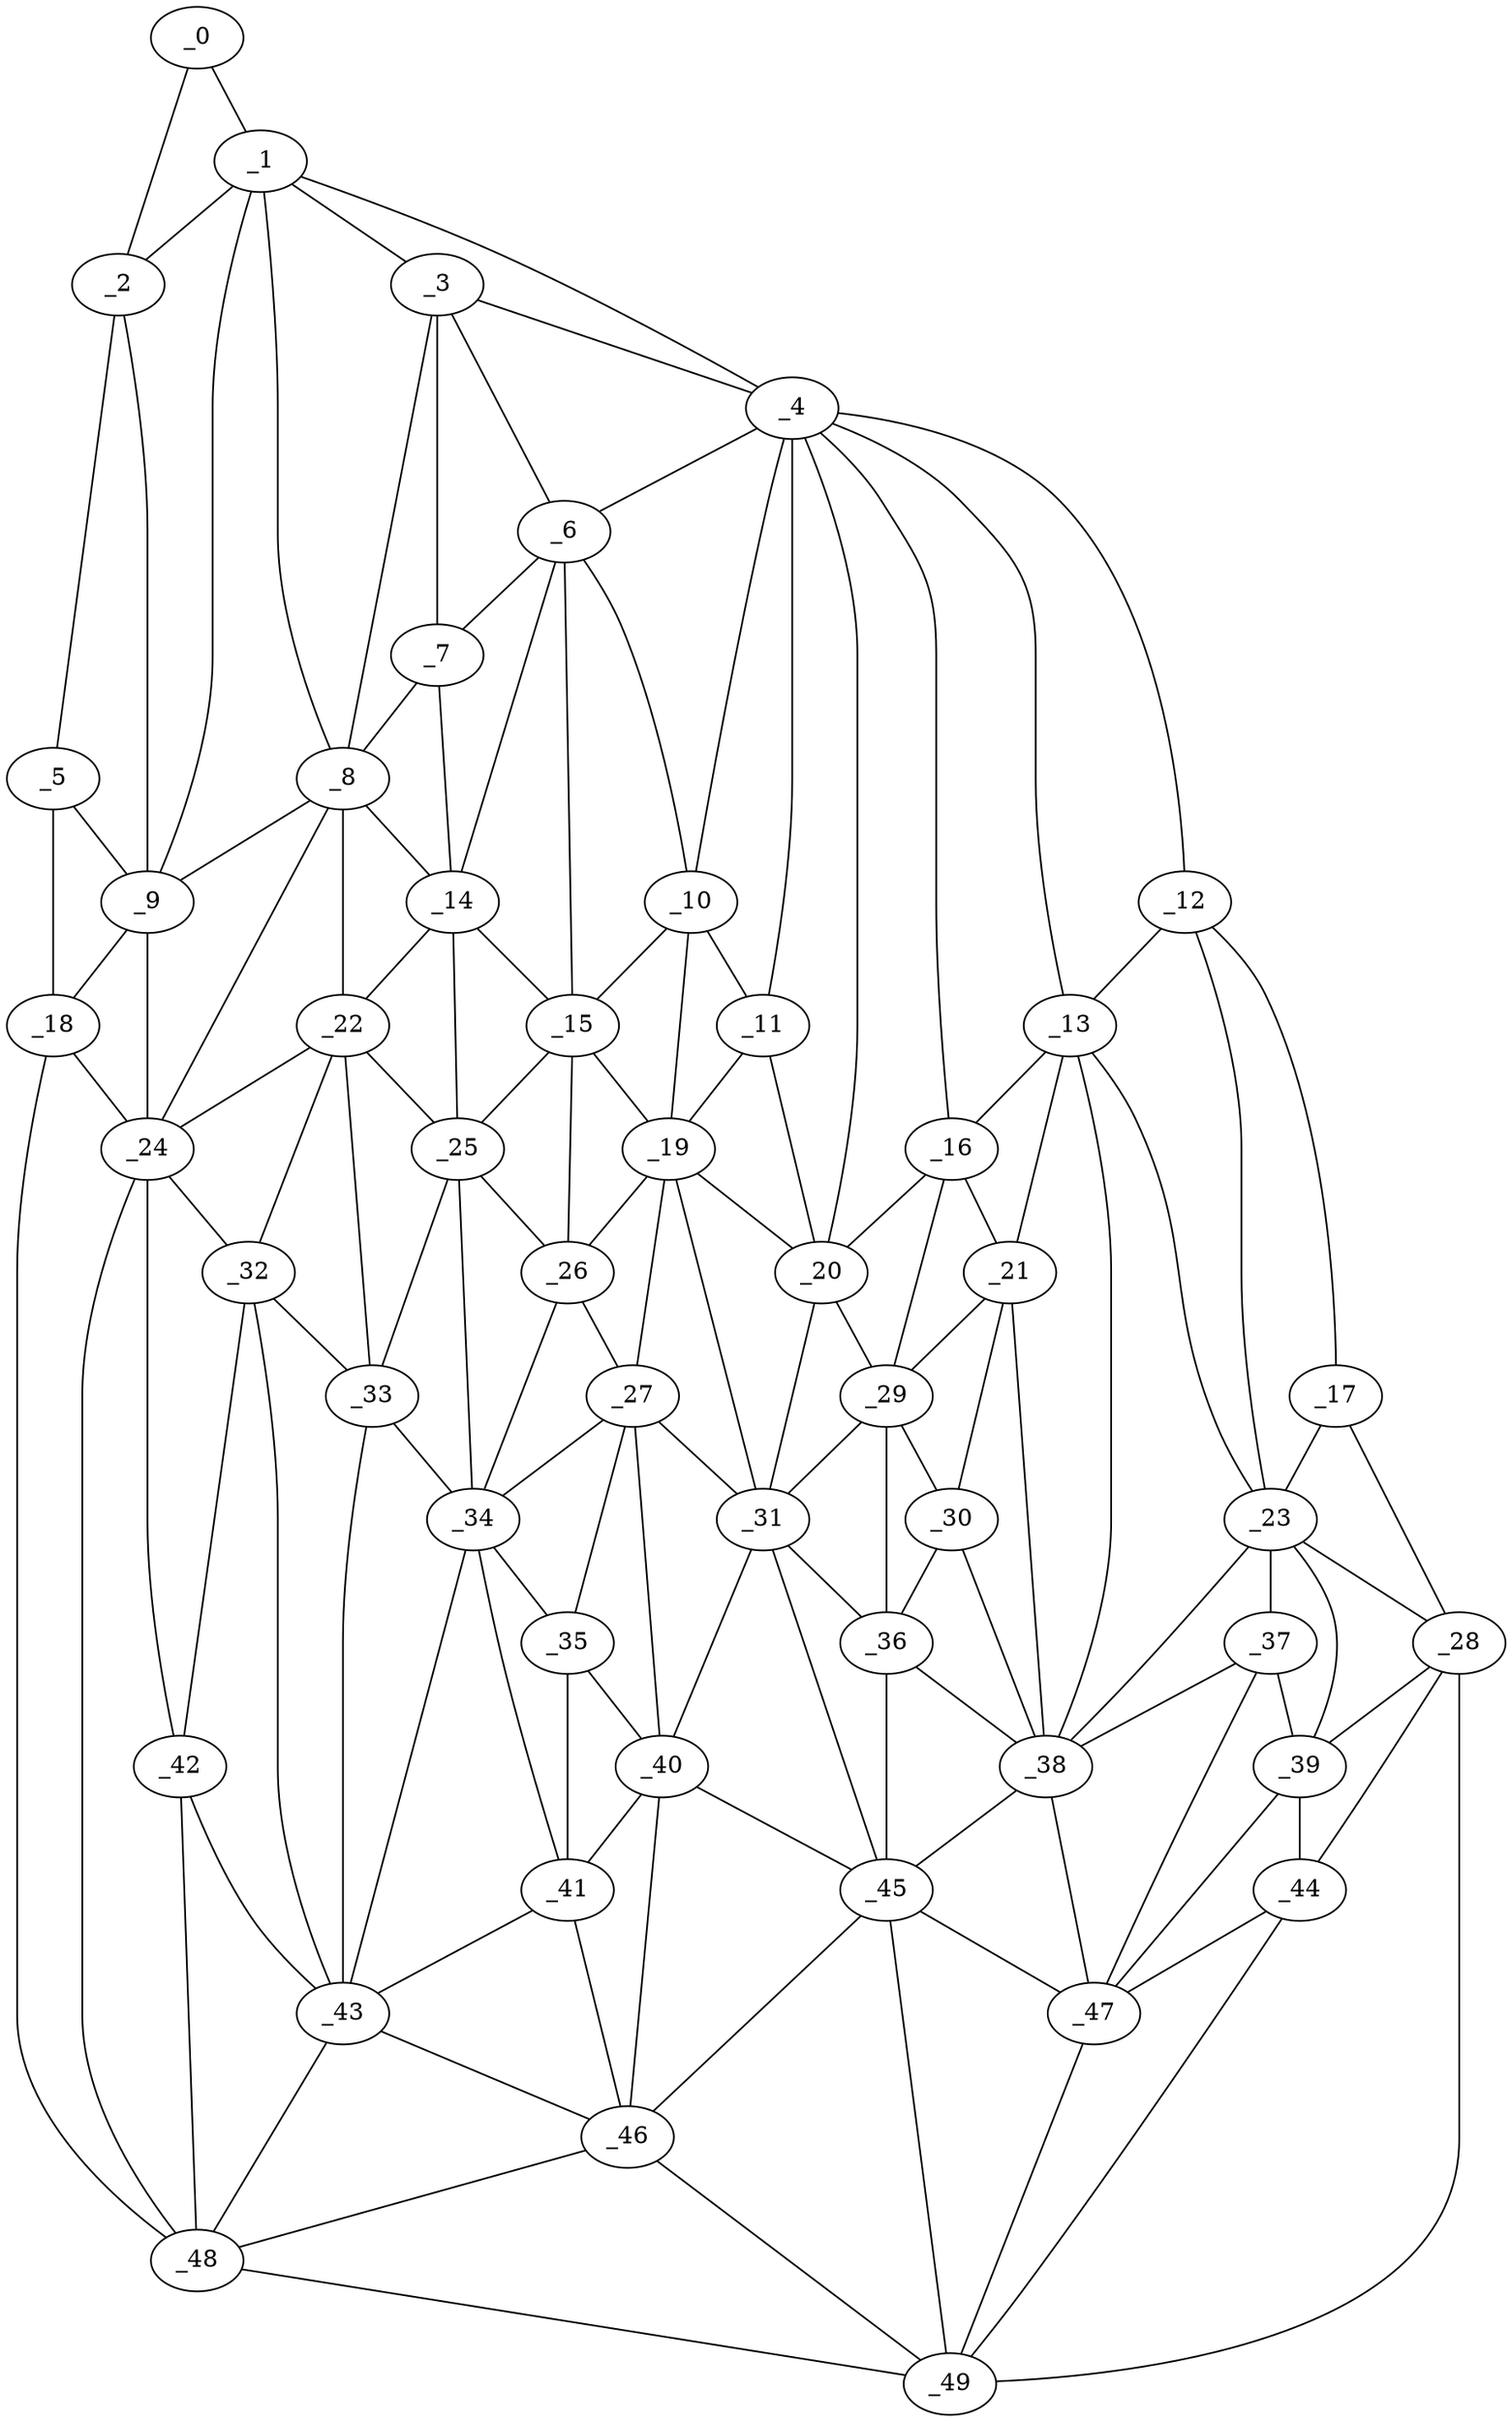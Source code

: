 graph "obj99__345.gxl" {
	_0	 [x=35,
		y=9];
	_1	 [x=36,
		y=15];
	_0 -- _1	 [valence=1];
	_2	 [x=43,
		y=4];
	_0 -- _2	 [valence=1];
	_1 -- _2	 [valence=1];
	_3	 [x=46,
		y=32];
	_1 -- _3	 [valence=2];
	_4	 [x=49,
		y=75];
	_1 -- _4	 [valence=1];
	_8	 [x=55,
		y=27];
	_1 -- _8	 [valence=2];
	_9	 [x=57,
		y=8];
	_1 -- _9	 [valence=2];
	_5	 [x=51,
		y=3];
	_2 -- _5	 [valence=1];
	_2 -- _9	 [valence=2];
	_3 -- _4	 [valence=1];
	_6	 [x=53,
		y=42];
	_3 -- _6	 [valence=2];
	_7	 [x=54,
		y=33];
	_3 -- _7	 [valence=2];
	_3 -- _8	 [valence=2];
	_4 -- _6	 [valence=2];
	_10	 [x=57,
		y=51];
	_4 -- _10	 [valence=1];
	_11	 [x=59,
		y=57];
	_4 -- _11	 [valence=2];
	_12	 [x=61,
		y=107];
	_4 -- _12	 [valence=1];
	_13	 [x=63,
		y=98];
	_4 -- _13	 [valence=1];
	_16	 [x=65,
		y=77];
	_4 -- _16	 [valence=2];
	_20	 [x=69,
		y=70];
	_4 -- _20	 [valence=1];
	_5 -- _9	 [valence=1];
	_18	 [x=67,
		y=4];
	_5 -- _18	 [valence=1];
	_6 -- _7	 [valence=2];
	_6 -- _10	 [valence=2];
	_14	 [x=64,
		y=34];
	_6 -- _14	 [valence=1];
	_15	 [x=64,
		y=43];
	_6 -- _15	 [valence=1];
	_7 -- _8	 [valence=2];
	_7 -- _14	 [valence=2];
	_8 -- _9	 [valence=2];
	_8 -- _14	 [valence=1];
	_22	 [x=71,
		y=33];
	_8 -- _22	 [valence=1];
	_24	 [x=72,
		y=10];
	_8 -- _24	 [valence=1];
	_9 -- _18	 [valence=1];
	_9 -- _24	 [valence=2];
	_10 -- _11	 [valence=1];
	_10 -- _15	 [valence=2];
	_19	 [x=67,
		y=51];
	_10 -- _19	 [valence=1];
	_11 -- _19	 [valence=2];
	_11 -- _20	 [valence=1];
	_12 -- _13	 [valence=2];
	_17	 [x=66,
		y=119];
	_12 -- _17	 [valence=1];
	_23	 [x=71,
		y=106];
	_12 -- _23	 [valence=2];
	_13 -- _16	 [valence=2];
	_21	 [x=70,
		y=84];
	_13 -- _21	 [valence=2];
	_13 -- _23	 [valence=1];
	_38	 [x=85,
		y=96];
	_13 -- _38	 [valence=2];
	_14 -- _15	 [valence=2];
	_14 -- _22	 [valence=2];
	_25	 [x=72,
		y=41];
	_14 -- _25	 [valence=2];
	_15 -- _19	 [valence=2];
	_15 -- _25	 [valence=2];
	_26	 [x=72,
		y=45];
	_15 -- _26	 [valence=1];
	_16 -- _20	 [valence=2];
	_16 -- _21	 [valence=1];
	_29	 [x=77,
		y=74];
	_16 -- _29	 [valence=2];
	_17 -- _23	 [valence=2];
	_28	 [x=76,
		y=119];
	_17 -- _28	 [valence=1];
	_18 -- _24	 [valence=2];
	_48	 [x=95,
		y=16];
	_18 -- _48	 [valence=1];
	_19 -- _20	 [valence=2];
	_19 -- _26	 [valence=2];
	_27	 [x=75,
		y=49];
	_19 -- _27	 [valence=2];
	_31	 [x=79,
		y=69];
	_19 -- _31	 [valence=2];
	_20 -- _29	 [valence=2];
	_20 -- _31	 [valence=2];
	_21 -- _29	 [valence=1];
	_30	 [x=78,
		y=83];
	_21 -- _30	 [valence=2];
	_21 -- _38	 [valence=1];
	_22 -- _24	 [valence=2];
	_22 -- _25	 [valence=2];
	_32	 [x=80,
		y=32];
	_22 -- _32	 [valence=2];
	_33	 [x=80,
		y=40];
	_22 -- _33	 [valence=1];
	_23 -- _28	 [valence=1];
	_37	 [x=83,
		y=105];
	_23 -- _37	 [valence=2];
	_23 -- _38	 [valence=1];
	_39	 [x=85,
		y=112];
	_23 -- _39	 [valence=2];
	_24 -- _32	 [valence=1];
	_42	 [x=89,
		y=30];
	_24 -- _42	 [valence=1];
	_24 -- _48	 [valence=2];
	_25 -- _26	 [valence=1];
	_25 -- _33	 [valence=1];
	_34	 [x=81,
		y=43];
	_25 -- _34	 [valence=2];
	_26 -- _27	 [valence=1];
	_26 -- _34	 [valence=2];
	_27 -- _31	 [valence=2];
	_27 -- _34	 [valence=2];
	_35	 [x=82,
		y=50];
	_27 -- _35	 [valence=1];
	_40	 [x=86,
		y=55];
	_27 -- _40	 [valence=2];
	_28 -- _39	 [valence=2];
	_44	 [x=92,
		y=115];
	_28 -- _44	 [valence=1];
	_49	 [x=97,
		y=117];
	_28 -- _49	 [valence=1];
	_29 -- _30	 [valence=2];
	_29 -- _31	 [valence=2];
	_36	 [x=83,
		y=75];
	_29 -- _36	 [valence=1];
	_30 -- _36	 [valence=2];
	_30 -- _38	 [valence=2];
	_31 -- _36	 [valence=1];
	_31 -- _40	 [valence=2];
	_45	 [x=93,
		y=71];
	_31 -- _45	 [valence=2];
	_32 -- _33	 [valence=2];
	_32 -- _42	 [valence=2];
	_43	 [x=91,
		y=37];
	_32 -- _43	 [valence=2];
	_33 -- _34	 [valence=2];
	_33 -- _43	 [valence=1];
	_34 -- _35	 [valence=2];
	_41	 [x=87,
		y=49];
	_34 -- _41	 [valence=2];
	_34 -- _43	 [valence=1];
	_35 -- _40	 [valence=2];
	_35 -- _41	 [valence=1];
	_36 -- _38	 [valence=1];
	_36 -- _45	 [valence=2];
	_37 -- _38	 [valence=2];
	_37 -- _39	 [valence=2];
	_47	 [x=94,
		y=110];
	_37 -- _47	 [valence=2];
	_38 -- _45	 [valence=1];
	_38 -- _47	 [valence=2];
	_39 -- _44	 [valence=1];
	_39 -- _47	 [valence=2];
	_40 -- _41	 [valence=1];
	_40 -- _45	 [valence=2];
	_46	 [x=94,
		y=57];
	_40 -- _46	 [valence=1];
	_41 -- _43	 [valence=1];
	_41 -- _46	 [valence=2];
	_42 -- _43	 [valence=1];
	_42 -- _48	 [valence=2];
	_43 -- _46	 [valence=2];
	_43 -- _48	 [valence=1];
	_44 -- _47	 [valence=2];
	_44 -- _49	 [valence=2];
	_45 -- _46	 [valence=2];
	_45 -- _47	 [valence=2];
	_45 -- _49	 [valence=2];
	_46 -- _48	 [valence=2];
	_46 -- _49	 [valence=1];
	_47 -- _49	 [valence=2];
	_48 -- _49	 [valence=1];
}
